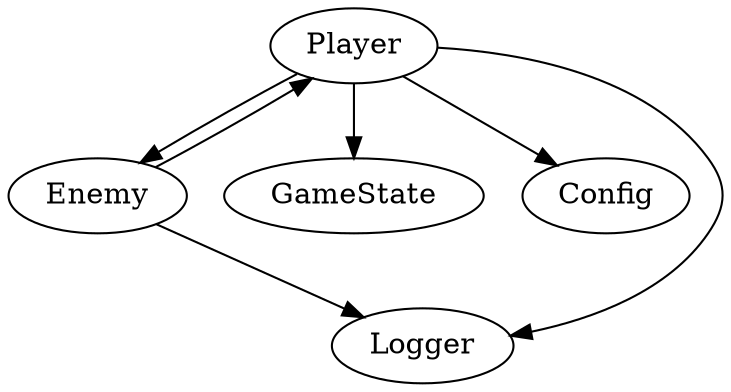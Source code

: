 digraph dependencies {
  "Player" -> "Enemy";
  "Player" -> "GameState";
  "Player" -> "Config";
  "Player" -> "Logger";
  "Enemy" -> "Player";
  "Enemy" -> "Logger";
}